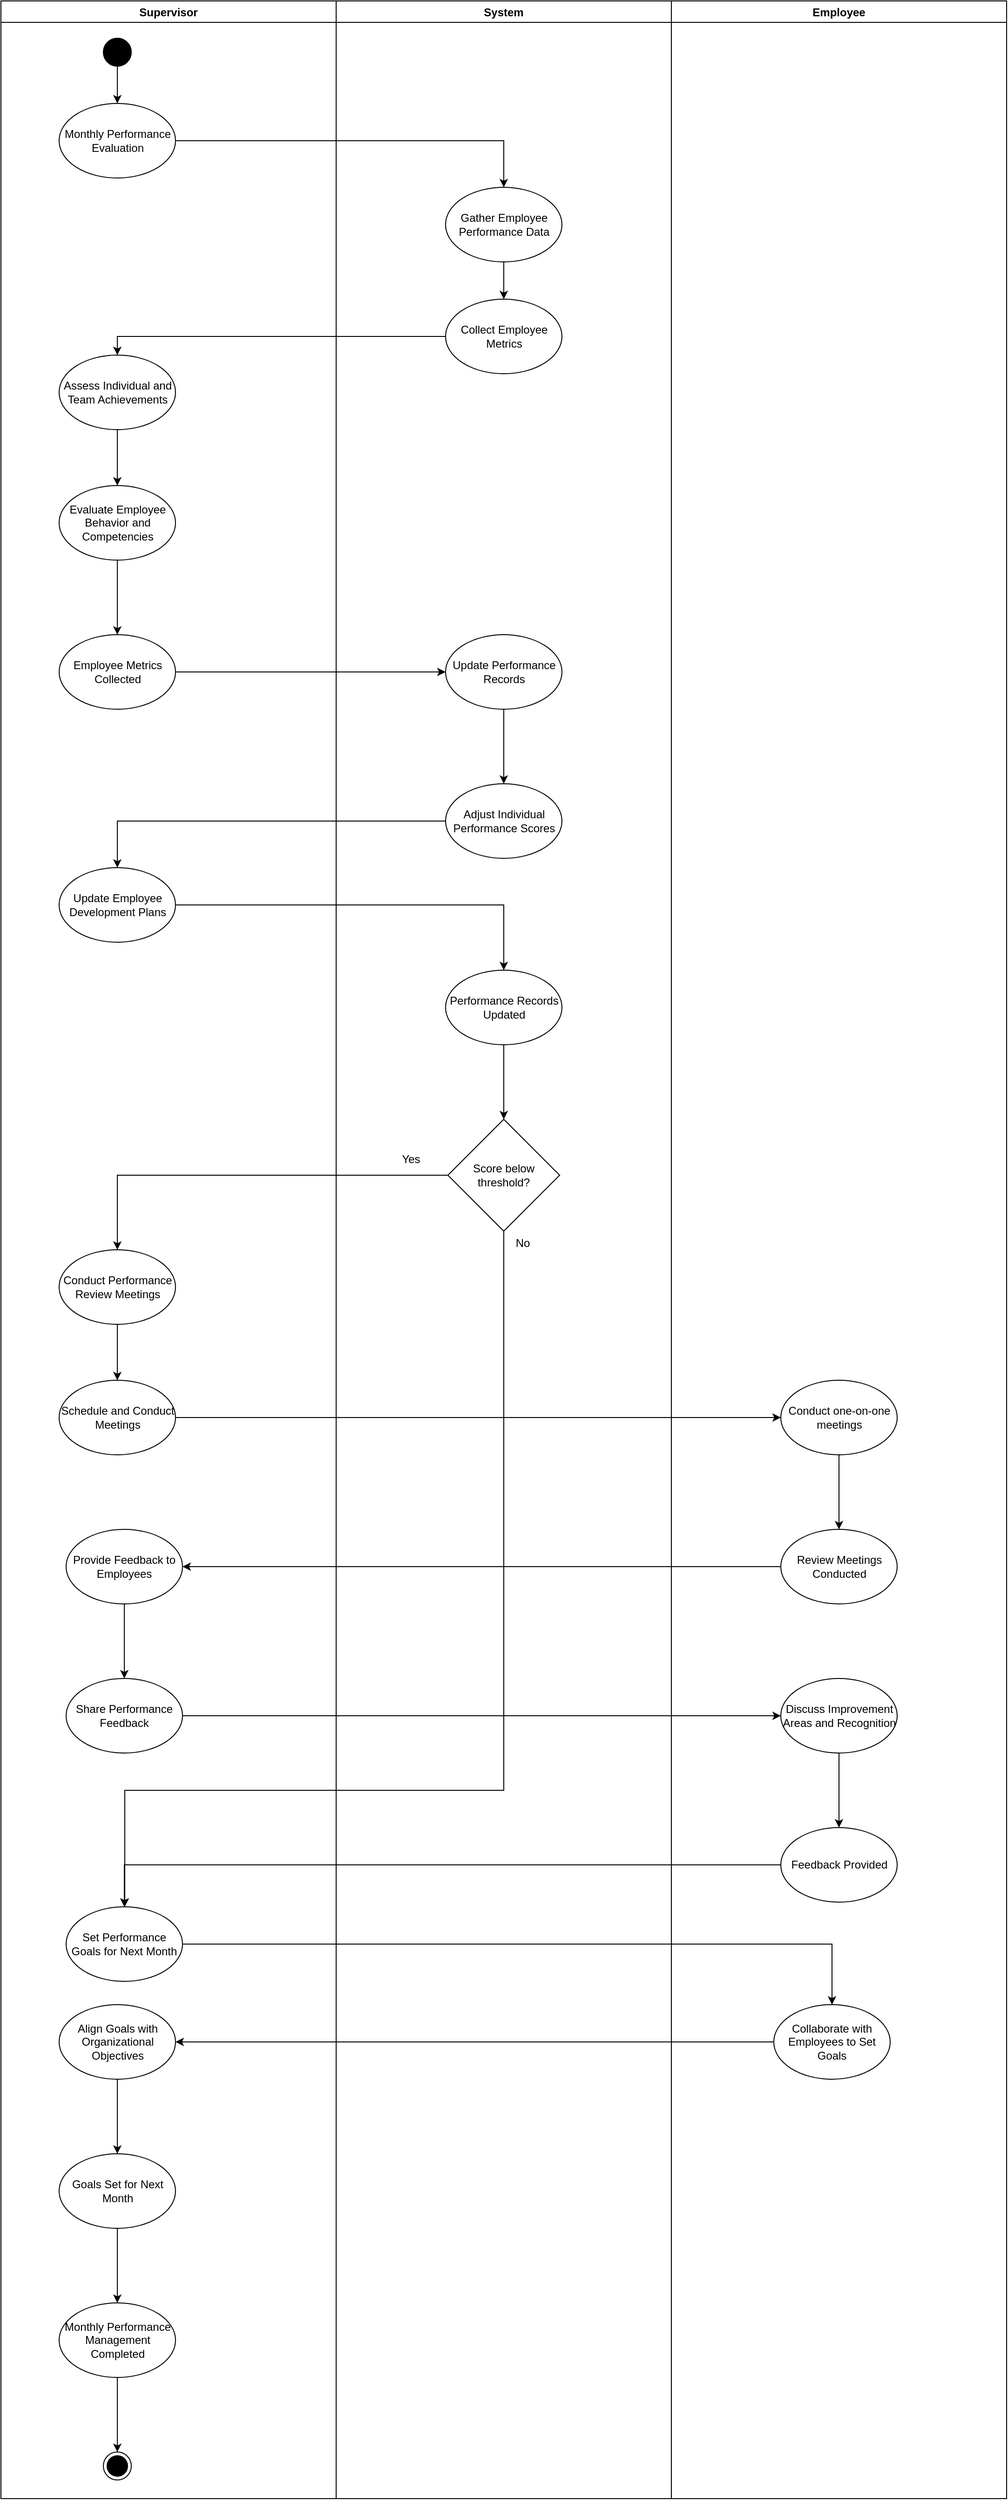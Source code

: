 <mxfile version="22.1.21" type="github">
  <diagram name="Page-1" id="74e2e168-ea6b-b213-b513-2b3c1d86103e">
    <mxGraphModel dx="2074" dy="1144" grid="1" gridSize="10" guides="1" tooltips="1" connect="1" arrows="1" fold="1" page="1" pageScale="1" pageWidth="1100" pageHeight="850" background="#ffffff" math="0" shadow="0">
      <root>
        <mxCell id="0" />
        <mxCell id="1" parent="0" />
        <mxCell id="C6t_tK3rfNQSNzl9fawz-2" value="Supervisor" style="swimlane;startSize=23;" vertex="1" parent="1">
          <mxGeometry x="40" width="360" height="2680" as="geometry" />
        </mxCell>
        <mxCell id="C6t_tK3rfNQSNzl9fawz-9" style="edgeStyle=orthogonalEdgeStyle;rounded=0;orthogonalLoop=1;jettySize=auto;html=1;exitX=0.5;exitY=1;exitDx=0;exitDy=0;" edge="1" parent="C6t_tK3rfNQSNzl9fawz-2" source="C6t_tK3rfNQSNzl9fawz-6" target="C6t_tK3rfNQSNzl9fawz-8">
          <mxGeometry relative="1" as="geometry" />
        </mxCell>
        <mxCell id="C6t_tK3rfNQSNzl9fawz-6" value="" style="ellipse;fillColor=strokeColor;html=1;" vertex="1" parent="C6t_tK3rfNQSNzl9fawz-2">
          <mxGeometry x="110" y="40" width="30" height="30" as="geometry" />
        </mxCell>
        <mxCell id="C6t_tK3rfNQSNzl9fawz-8" value="Monthly Performance Evaluation" style="ellipse;whiteSpace=wrap;html=1;" vertex="1" parent="C6t_tK3rfNQSNzl9fawz-2">
          <mxGeometry x="62.5" y="110" width="125" height="80" as="geometry" />
        </mxCell>
        <mxCell id="C6t_tK3rfNQSNzl9fawz-17" value="" style="edgeStyle=orthogonalEdgeStyle;rounded=0;orthogonalLoop=1;jettySize=auto;html=1;" edge="1" parent="C6t_tK3rfNQSNzl9fawz-2" source="C6t_tK3rfNQSNzl9fawz-14" target="C6t_tK3rfNQSNzl9fawz-16">
          <mxGeometry relative="1" as="geometry" />
        </mxCell>
        <mxCell id="C6t_tK3rfNQSNzl9fawz-14" value="Assess Individual and Team Achievements" style="ellipse;whiteSpace=wrap;html=1;" vertex="1" parent="C6t_tK3rfNQSNzl9fawz-2">
          <mxGeometry x="62.5" y="380" width="125" height="80" as="geometry" />
        </mxCell>
        <mxCell id="C6t_tK3rfNQSNzl9fawz-22" value="" style="edgeStyle=orthogonalEdgeStyle;rounded=0;orthogonalLoop=1;jettySize=auto;html=1;" edge="1" parent="C6t_tK3rfNQSNzl9fawz-2" source="C6t_tK3rfNQSNzl9fawz-16" target="C6t_tK3rfNQSNzl9fawz-21">
          <mxGeometry relative="1" as="geometry" />
        </mxCell>
        <mxCell id="C6t_tK3rfNQSNzl9fawz-16" value="Evaluate Employee Behavior and Competencies" style="ellipse;whiteSpace=wrap;html=1;" vertex="1" parent="C6t_tK3rfNQSNzl9fawz-2">
          <mxGeometry x="62.5" y="520" width="125" height="80" as="geometry" />
        </mxCell>
        <mxCell id="C6t_tK3rfNQSNzl9fawz-21" value="Employee Metrics Collected" style="ellipse;whiteSpace=wrap;html=1;" vertex="1" parent="C6t_tK3rfNQSNzl9fawz-2">
          <mxGeometry x="62.5" y="680" width="125" height="80" as="geometry" />
        </mxCell>
        <mxCell id="C6t_tK3rfNQSNzl9fawz-27" value="Update Employee Development Plans" style="ellipse;whiteSpace=wrap;html=1;" vertex="1" parent="C6t_tK3rfNQSNzl9fawz-2">
          <mxGeometry x="62.5" y="930" width="125" height="80" as="geometry" />
        </mxCell>
        <mxCell id="C6t_tK3rfNQSNzl9fawz-34" value="" style="edgeStyle=orthogonalEdgeStyle;rounded=0;orthogonalLoop=1;jettySize=auto;html=1;" edge="1" parent="C6t_tK3rfNQSNzl9fawz-2" source="C6t_tK3rfNQSNzl9fawz-31" target="C6t_tK3rfNQSNzl9fawz-33">
          <mxGeometry relative="1" as="geometry" />
        </mxCell>
        <mxCell id="C6t_tK3rfNQSNzl9fawz-31" value="Conduct Performance Review Meetings" style="ellipse;whiteSpace=wrap;html=1;" vertex="1" parent="C6t_tK3rfNQSNzl9fawz-2">
          <mxGeometry x="62.5" y="1340" width="125" height="80" as="geometry" />
        </mxCell>
        <mxCell id="C6t_tK3rfNQSNzl9fawz-33" value="Schedule and Conduct Meetings" style="ellipse;whiteSpace=wrap;html=1;" vertex="1" parent="C6t_tK3rfNQSNzl9fawz-2">
          <mxGeometry x="62.5" y="1480" width="125" height="80" as="geometry" />
        </mxCell>
        <mxCell id="C6t_tK3rfNQSNzl9fawz-46" value="" style="edgeStyle=orthogonalEdgeStyle;rounded=0;orthogonalLoop=1;jettySize=auto;html=1;" edge="1" parent="C6t_tK3rfNQSNzl9fawz-2" source="C6t_tK3rfNQSNzl9fawz-43" target="C6t_tK3rfNQSNzl9fawz-45">
          <mxGeometry relative="1" as="geometry" />
        </mxCell>
        <mxCell id="C6t_tK3rfNQSNzl9fawz-43" value="Provide Feedback to Employees" style="ellipse;whiteSpace=wrap;html=1;" vertex="1" parent="C6t_tK3rfNQSNzl9fawz-2">
          <mxGeometry x="70" y="1640" width="125" height="80" as="geometry" />
        </mxCell>
        <mxCell id="C6t_tK3rfNQSNzl9fawz-45" value="Share Performance Feedback" style="ellipse;whiteSpace=wrap;html=1;" vertex="1" parent="C6t_tK3rfNQSNzl9fawz-2">
          <mxGeometry x="70" y="1800" width="125" height="80" as="geometry" />
        </mxCell>
        <mxCell id="C6t_tK3rfNQSNzl9fawz-51" value="Set Performance Goals for Next Month" style="ellipse;whiteSpace=wrap;html=1;" vertex="1" parent="C6t_tK3rfNQSNzl9fawz-2">
          <mxGeometry x="70" y="2045" width="125" height="80" as="geometry" />
        </mxCell>
        <mxCell id="C6t_tK3rfNQSNzl9fawz-58" value="" style="edgeStyle=orthogonalEdgeStyle;rounded=0;orthogonalLoop=1;jettySize=auto;html=1;" edge="1" parent="C6t_tK3rfNQSNzl9fawz-2" source="C6t_tK3rfNQSNzl9fawz-55" target="C6t_tK3rfNQSNzl9fawz-57">
          <mxGeometry relative="1" as="geometry" />
        </mxCell>
        <mxCell id="C6t_tK3rfNQSNzl9fawz-55" value="Align Goals with Organizational Objectives" style="ellipse;whiteSpace=wrap;html=1;" vertex="1" parent="C6t_tK3rfNQSNzl9fawz-2">
          <mxGeometry x="62.5" y="2150" width="125" height="80" as="geometry" />
        </mxCell>
        <mxCell id="C6t_tK3rfNQSNzl9fawz-60" value="" style="edgeStyle=orthogonalEdgeStyle;rounded=0;orthogonalLoop=1;jettySize=auto;html=1;" edge="1" parent="C6t_tK3rfNQSNzl9fawz-2" source="C6t_tK3rfNQSNzl9fawz-57" target="C6t_tK3rfNQSNzl9fawz-59">
          <mxGeometry relative="1" as="geometry" />
        </mxCell>
        <mxCell id="C6t_tK3rfNQSNzl9fawz-57" value="Goals Set for Next Month" style="ellipse;whiteSpace=wrap;html=1;" vertex="1" parent="C6t_tK3rfNQSNzl9fawz-2">
          <mxGeometry x="62.5" y="2310" width="125" height="80" as="geometry" />
        </mxCell>
        <mxCell id="C6t_tK3rfNQSNzl9fawz-62" style="edgeStyle=orthogonalEdgeStyle;rounded=0;orthogonalLoop=1;jettySize=auto;html=1;exitX=0.5;exitY=1;exitDx=0;exitDy=0;entryX=0.5;entryY=0;entryDx=0;entryDy=0;" edge="1" parent="C6t_tK3rfNQSNzl9fawz-2" source="C6t_tK3rfNQSNzl9fawz-59" target="C6t_tK3rfNQSNzl9fawz-61">
          <mxGeometry relative="1" as="geometry" />
        </mxCell>
        <mxCell id="C6t_tK3rfNQSNzl9fawz-59" value="Monthly Performance Management Completed" style="ellipse;whiteSpace=wrap;html=1;" vertex="1" parent="C6t_tK3rfNQSNzl9fawz-2">
          <mxGeometry x="62.5" y="2470" width="125" height="80" as="geometry" />
        </mxCell>
        <mxCell id="C6t_tK3rfNQSNzl9fawz-61" value="" style="ellipse;html=1;shape=endState;fillColor=strokeColor;" vertex="1" parent="C6t_tK3rfNQSNzl9fawz-2">
          <mxGeometry x="110" y="2630" width="30" height="30" as="geometry" />
        </mxCell>
        <mxCell id="C6t_tK3rfNQSNzl9fawz-3" value="System" style="swimlane;" vertex="1" parent="1">
          <mxGeometry x="400" width="360" height="2680" as="geometry" />
        </mxCell>
        <mxCell id="C6t_tK3rfNQSNzl9fawz-19" value="" style="edgeStyle=orthogonalEdgeStyle;rounded=0;orthogonalLoop=1;jettySize=auto;html=1;" edge="1" parent="C6t_tK3rfNQSNzl9fawz-3" source="C6t_tK3rfNQSNzl9fawz-12" target="C6t_tK3rfNQSNzl9fawz-18">
          <mxGeometry relative="1" as="geometry" />
        </mxCell>
        <mxCell id="C6t_tK3rfNQSNzl9fawz-12" value="Gather Employee Performance Data" style="ellipse;whiteSpace=wrap;html=1;" vertex="1" parent="C6t_tK3rfNQSNzl9fawz-3">
          <mxGeometry x="117.5" y="200" width="125" height="80" as="geometry" />
        </mxCell>
        <mxCell id="C6t_tK3rfNQSNzl9fawz-18" value="Collect Employee Metrics" style="ellipse;whiteSpace=wrap;html=1;" vertex="1" parent="C6t_tK3rfNQSNzl9fawz-3">
          <mxGeometry x="117.5" y="320" width="125" height="80" as="geometry" />
        </mxCell>
        <mxCell id="C6t_tK3rfNQSNzl9fawz-26" value="" style="edgeStyle=orthogonalEdgeStyle;rounded=0;orthogonalLoop=1;jettySize=auto;html=1;" edge="1" parent="C6t_tK3rfNQSNzl9fawz-3" source="C6t_tK3rfNQSNzl9fawz-23" target="C6t_tK3rfNQSNzl9fawz-25">
          <mxGeometry relative="1" as="geometry" />
        </mxCell>
        <mxCell id="C6t_tK3rfNQSNzl9fawz-23" value="Update Performance Records" style="ellipse;whiteSpace=wrap;html=1;" vertex="1" parent="C6t_tK3rfNQSNzl9fawz-3">
          <mxGeometry x="117.5" y="680" width="125" height="80" as="geometry" />
        </mxCell>
        <mxCell id="C6t_tK3rfNQSNzl9fawz-25" value="Adjust Individual Performance Scores" style="ellipse;whiteSpace=wrap;html=1;" vertex="1" parent="C6t_tK3rfNQSNzl9fawz-3">
          <mxGeometry x="117.5" y="840" width="125" height="80" as="geometry" />
        </mxCell>
        <mxCell id="C6t_tK3rfNQSNzl9fawz-38" value="" style="edgeStyle=orthogonalEdgeStyle;rounded=0;orthogonalLoop=1;jettySize=auto;html=1;" edge="1" parent="C6t_tK3rfNQSNzl9fawz-3" source="C6t_tK3rfNQSNzl9fawz-29" target="C6t_tK3rfNQSNzl9fawz-37">
          <mxGeometry relative="1" as="geometry" />
        </mxCell>
        <mxCell id="C6t_tK3rfNQSNzl9fawz-29" value="Performance Records Updated" style="ellipse;whiteSpace=wrap;html=1;" vertex="1" parent="C6t_tK3rfNQSNzl9fawz-3">
          <mxGeometry x="117.5" y="1040" width="125" height="80" as="geometry" />
        </mxCell>
        <mxCell id="C6t_tK3rfNQSNzl9fawz-37" value="Score below threshold?" style="rhombus;whiteSpace=wrap;html=1;" vertex="1" parent="C6t_tK3rfNQSNzl9fawz-3">
          <mxGeometry x="120" y="1200" width="120" height="120" as="geometry" />
        </mxCell>
        <mxCell id="C6t_tK3rfNQSNzl9fawz-4" value="Employee" style="swimlane;startSize=23;" vertex="1" parent="1">
          <mxGeometry x="760" width="360" height="2680" as="geometry" />
        </mxCell>
        <mxCell id="C6t_tK3rfNQSNzl9fawz-42" value="" style="edgeStyle=orthogonalEdgeStyle;rounded=0;orthogonalLoop=1;jettySize=auto;html=1;" edge="1" parent="C6t_tK3rfNQSNzl9fawz-4" source="C6t_tK3rfNQSNzl9fawz-35" target="C6t_tK3rfNQSNzl9fawz-41">
          <mxGeometry relative="1" as="geometry" />
        </mxCell>
        <mxCell id="C6t_tK3rfNQSNzl9fawz-35" value="Conduct one-on-one meetings" style="ellipse;whiteSpace=wrap;html=1;" vertex="1" parent="C6t_tK3rfNQSNzl9fawz-4">
          <mxGeometry x="117.5" y="1480" width="125" height="80" as="geometry" />
        </mxCell>
        <mxCell id="C6t_tK3rfNQSNzl9fawz-41" value="Review Meetings Conducted" style="ellipse;whiteSpace=wrap;html=1;" vertex="1" parent="C6t_tK3rfNQSNzl9fawz-4">
          <mxGeometry x="117.5" y="1640" width="125" height="80" as="geometry" />
        </mxCell>
        <mxCell id="C6t_tK3rfNQSNzl9fawz-50" value="" style="edgeStyle=orthogonalEdgeStyle;rounded=0;orthogonalLoop=1;jettySize=auto;html=1;" edge="1" parent="C6t_tK3rfNQSNzl9fawz-4" source="C6t_tK3rfNQSNzl9fawz-47" target="C6t_tK3rfNQSNzl9fawz-49">
          <mxGeometry relative="1" as="geometry" />
        </mxCell>
        <mxCell id="C6t_tK3rfNQSNzl9fawz-47" value="Discuss Improvement Areas and Recognition" style="ellipse;whiteSpace=wrap;html=1;" vertex="1" parent="C6t_tK3rfNQSNzl9fawz-4">
          <mxGeometry x="117.5" y="1800" width="125" height="80" as="geometry" />
        </mxCell>
        <mxCell id="C6t_tK3rfNQSNzl9fawz-49" value="Feedback Provided" style="ellipse;whiteSpace=wrap;html=1;" vertex="1" parent="C6t_tK3rfNQSNzl9fawz-4">
          <mxGeometry x="117.5" y="1960" width="125" height="80" as="geometry" />
        </mxCell>
        <mxCell id="C6t_tK3rfNQSNzl9fawz-53" value="Collaborate with Employees to Set Goals" style="ellipse;whiteSpace=wrap;html=1;" vertex="1" parent="C6t_tK3rfNQSNzl9fawz-4">
          <mxGeometry x="110" y="2150" width="125" height="80" as="geometry" />
        </mxCell>
        <mxCell id="C6t_tK3rfNQSNzl9fawz-13" value="" style="edgeStyle=orthogonalEdgeStyle;rounded=0;orthogonalLoop=1;jettySize=auto;html=1;" edge="1" parent="1" source="C6t_tK3rfNQSNzl9fawz-8" target="C6t_tK3rfNQSNzl9fawz-12">
          <mxGeometry relative="1" as="geometry" />
        </mxCell>
        <mxCell id="C6t_tK3rfNQSNzl9fawz-20" style="edgeStyle=orthogonalEdgeStyle;rounded=0;orthogonalLoop=1;jettySize=auto;html=1;exitX=0;exitY=0.5;exitDx=0;exitDy=0;entryX=0.5;entryY=0;entryDx=0;entryDy=0;" edge="1" parent="1" source="C6t_tK3rfNQSNzl9fawz-18" target="C6t_tK3rfNQSNzl9fawz-14">
          <mxGeometry relative="1" as="geometry" />
        </mxCell>
        <mxCell id="C6t_tK3rfNQSNzl9fawz-24" value="" style="edgeStyle=orthogonalEdgeStyle;rounded=0;orthogonalLoop=1;jettySize=auto;html=1;" edge="1" parent="1" source="C6t_tK3rfNQSNzl9fawz-21" target="C6t_tK3rfNQSNzl9fawz-23">
          <mxGeometry relative="1" as="geometry" />
        </mxCell>
        <mxCell id="C6t_tK3rfNQSNzl9fawz-28" value="" style="edgeStyle=orthogonalEdgeStyle;rounded=0;orthogonalLoop=1;jettySize=auto;html=1;" edge="1" parent="1" source="C6t_tK3rfNQSNzl9fawz-25" target="C6t_tK3rfNQSNzl9fawz-27">
          <mxGeometry relative="1" as="geometry" />
        </mxCell>
        <mxCell id="C6t_tK3rfNQSNzl9fawz-30" value="" style="edgeStyle=orthogonalEdgeStyle;rounded=0;orthogonalLoop=1;jettySize=auto;html=1;" edge="1" parent="1" source="C6t_tK3rfNQSNzl9fawz-27" target="C6t_tK3rfNQSNzl9fawz-29">
          <mxGeometry relative="1" as="geometry" />
        </mxCell>
        <mxCell id="C6t_tK3rfNQSNzl9fawz-39" style="edgeStyle=orthogonalEdgeStyle;rounded=0;orthogonalLoop=1;jettySize=auto;html=1;exitX=0;exitY=0.5;exitDx=0;exitDy=0;entryX=0.5;entryY=0;entryDx=0;entryDy=0;" edge="1" parent="1" source="C6t_tK3rfNQSNzl9fawz-37" target="C6t_tK3rfNQSNzl9fawz-31">
          <mxGeometry relative="1" as="geometry" />
        </mxCell>
        <mxCell id="C6t_tK3rfNQSNzl9fawz-36" value="" style="edgeStyle=orthogonalEdgeStyle;rounded=0;orthogonalLoop=1;jettySize=auto;html=1;" edge="1" parent="1" source="C6t_tK3rfNQSNzl9fawz-33" target="C6t_tK3rfNQSNzl9fawz-35">
          <mxGeometry relative="1" as="geometry" />
        </mxCell>
        <mxCell id="C6t_tK3rfNQSNzl9fawz-40" value="Yes" style="text;html=1;align=center;verticalAlign=middle;resizable=0;points=[];autosize=1;strokeColor=none;fillColor=none;" vertex="1" parent="1">
          <mxGeometry x="460" y="1228" width="40" height="30" as="geometry" />
        </mxCell>
        <mxCell id="C6t_tK3rfNQSNzl9fawz-44" value="" style="edgeStyle=orthogonalEdgeStyle;rounded=0;orthogonalLoop=1;jettySize=auto;html=1;" edge="1" parent="1" source="C6t_tK3rfNQSNzl9fawz-41" target="C6t_tK3rfNQSNzl9fawz-43">
          <mxGeometry relative="1" as="geometry" />
        </mxCell>
        <mxCell id="C6t_tK3rfNQSNzl9fawz-48" value="" style="edgeStyle=orthogonalEdgeStyle;rounded=0;orthogonalLoop=1;jettySize=auto;html=1;" edge="1" parent="1" source="C6t_tK3rfNQSNzl9fawz-45" target="C6t_tK3rfNQSNzl9fawz-47">
          <mxGeometry relative="1" as="geometry" />
        </mxCell>
        <mxCell id="C6t_tK3rfNQSNzl9fawz-52" value="" style="edgeStyle=orthogonalEdgeStyle;rounded=0;orthogonalLoop=1;jettySize=auto;html=1;" edge="1" parent="1" source="C6t_tK3rfNQSNzl9fawz-49" target="C6t_tK3rfNQSNzl9fawz-51">
          <mxGeometry relative="1" as="geometry" />
        </mxCell>
        <mxCell id="C6t_tK3rfNQSNzl9fawz-54" value="" style="edgeStyle=orthogonalEdgeStyle;rounded=0;orthogonalLoop=1;jettySize=auto;html=1;" edge="1" parent="1" source="C6t_tK3rfNQSNzl9fawz-51" target="C6t_tK3rfNQSNzl9fawz-53">
          <mxGeometry relative="1" as="geometry" />
        </mxCell>
        <mxCell id="C6t_tK3rfNQSNzl9fawz-56" value="" style="edgeStyle=orthogonalEdgeStyle;rounded=0;orthogonalLoop=1;jettySize=auto;html=1;" edge="1" parent="1" source="C6t_tK3rfNQSNzl9fawz-53" target="C6t_tK3rfNQSNzl9fawz-55">
          <mxGeometry relative="1" as="geometry" />
        </mxCell>
        <mxCell id="C6t_tK3rfNQSNzl9fawz-63" style="edgeStyle=orthogonalEdgeStyle;rounded=0;orthogonalLoop=1;jettySize=auto;html=1;exitX=0.5;exitY=1;exitDx=0;exitDy=0;" edge="1" parent="1" source="C6t_tK3rfNQSNzl9fawz-37" target="C6t_tK3rfNQSNzl9fawz-51">
          <mxGeometry relative="1" as="geometry">
            <Array as="points">
              <mxPoint x="580" y="1920" />
              <mxPoint x="173" y="1920" />
            </Array>
          </mxGeometry>
        </mxCell>
        <mxCell id="C6t_tK3rfNQSNzl9fawz-64" value="No" style="text;html=1;align=center;verticalAlign=middle;resizable=0;points=[];autosize=1;strokeColor=none;fillColor=none;" vertex="1" parent="1">
          <mxGeometry x="580" y="1318" width="40" height="30" as="geometry" />
        </mxCell>
      </root>
    </mxGraphModel>
  </diagram>
</mxfile>
